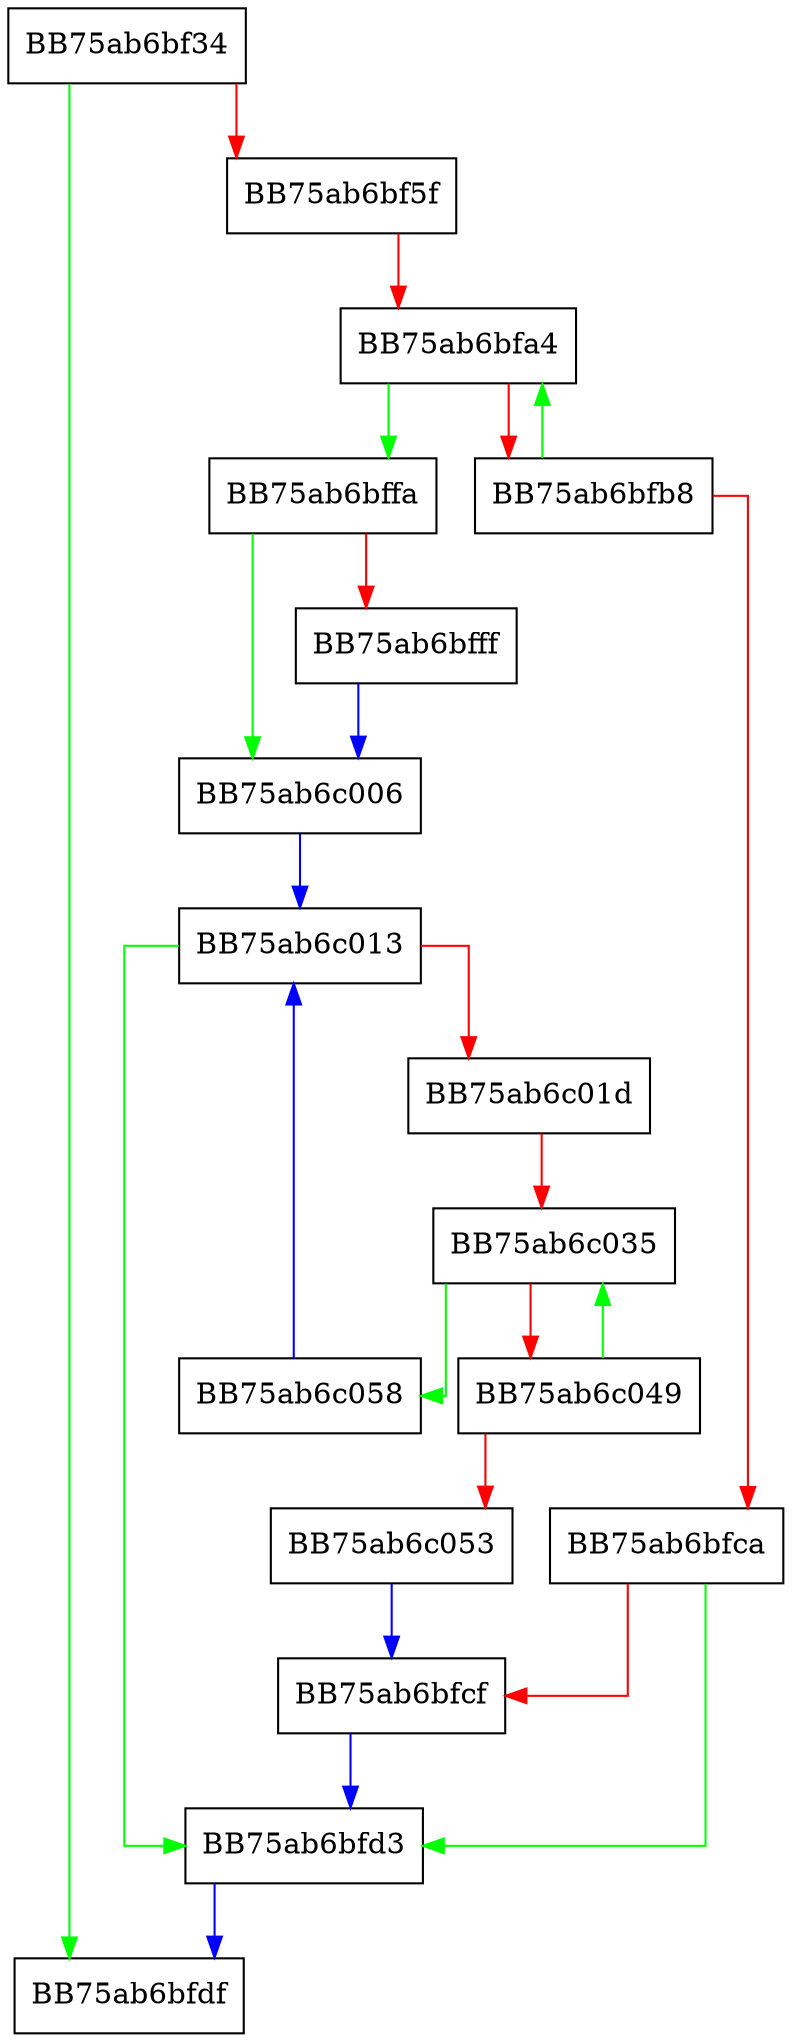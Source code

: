 digraph _Unchecked_erase {
  node [shape="box"];
  graph [splines=ortho];
  BB75ab6bf34 -> BB75ab6bfdf [color="green"];
  BB75ab6bf34 -> BB75ab6bf5f [color="red"];
  BB75ab6bf5f -> BB75ab6bfa4 [color="red"];
  BB75ab6bfa4 -> BB75ab6bffa [color="green"];
  BB75ab6bfa4 -> BB75ab6bfb8 [color="red"];
  BB75ab6bfb8 -> BB75ab6bfa4 [color="green"];
  BB75ab6bfb8 -> BB75ab6bfca [color="red"];
  BB75ab6bfca -> BB75ab6bfd3 [color="green"];
  BB75ab6bfca -> BB75ab6bfcf [color="red"];
  BB75ab6bfcf -> BB75ab6bfd3 [color="blue"];
  BB75ab6bfd3 -> BB75ab6bfdf [color="blue"];
  BB75ab6bffa -> BB75ab6c006 [color="green"];
  BB75ab6bffa -> BB75ab6bfff [color="red"];
  BB75ab6bfff -> BB75ab6c006 [color="blue"];
  BB75ab6c006 -> BB75ab6c013 [color="blue"];
  BB75ab6c013 -> BB75ab6bfd3 [color="green"];
  BB75ab6c013 -> BB75ab6c01d [color="red"];
  BB75ab6c01d -> BB75ab6c035 [color="red"];
  BB75ab6c035 -> BB75ab6c058 [color="green"];
  BB75ab6c035 -> BB75ab6c049 [color="red"];
  BB75ab6c049 -> BB75ab6c035 [color="green"];
  BB75ab6c049 -> BB75ab6c053 [color="red"];
  BB75ab6c053 -> BB75ab6bfcf [color="blue"];
  BB75ab6c058 -> BB75ab6c013 [color="blue"];
}